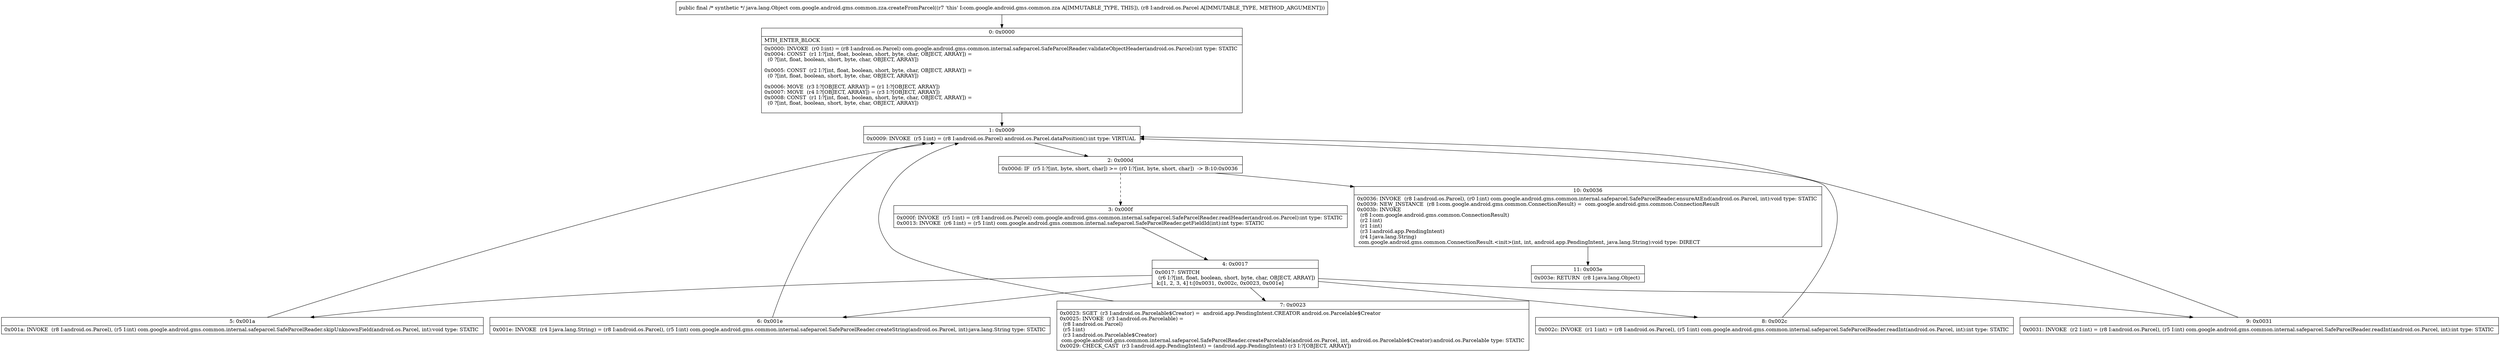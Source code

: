 digraph "CFG forcom.google.android.gms.common.zza.createFromParcel(Landroid\/os\/Parcel;)Ljava\/lang\/Object;" {
Node_0 [shape=record,label="{0\:\ 0x0000|MTH_ENTER_BLOCK\l|0x0000: INVOKE  (r0 I:int) = (r8 I:android.os.Parcel) com.google.android.gms.common.internal.safeparcel.SafeParcelReader.validateObjectHeader(android.os.Parcel):int type: STATIC \l0x0004: CONST  (r1 I:?[int, float, boolean, short, byte, char, OBJECT, ARRAY]) = \l  (0 ?[int, float, boolean, short, byte, char, OBJECT, ARRAY])\l \l0x0005: CONST  (r2 I:?[int, float, boolean, short, byte, char, OBJECT, ARRAY]) = \l  (0 ?[int, float, boolean, short, byte, char, OBJECT, ARRAY])\l \l0x0006: MOVE  (r3 I:?[OBJECT, ARRAY]) = (r1 I:?[OBJECT, ARRAY]) \l0x0007: MOVE  (r4 I:?[OBJECT, ARRAY]) = (r3 I:?[OBJECT, ARRAY]) \l0x0008: CONST  (r1 I:?[int, float, boolean, short, byte, char, OBJECT, ARRAY]) = \l  (0 ?[int, float, boolean, short, byte, char, OBJECT, ARRAY])\l \l}"];
Node_1 [shape=record,label="{1\:\ 0x0009|0x0009: INVOKE  (r5 I:int) = (r8 I:android.os.Parcel) android.os.Parcel.dataPosition():int type: VIRTUAL \l}"];
Node_2 [shape=record,label="{2\:\ 0x000d|0x000d: IF  (r5 I:?[int, byte, short, char]) \>= (r0 I:?[int, byte, short, char])  \-\> B:10:0x0036 \l}"];
Node_3 [shape=record,label="{3\:\ 0x000f|0x000f: INVOKE  (r5 I:int) = (r8 I:android.os.Parcel) com.google.android.gms.common.internal.safeparcel.SafeParcelReader.readHeader(android.os.Parcel):int type: STATIC \l0x0013: INVOKE  (r6 I:int) = (r5 I:int) com.google.android.gms.common.internal.safeparcel.SafeParcelReader.getFieldId(int):int type: STATIC \l}"];
Node_4 [shape=record,label="{4\:\ 0x0017|0x0017: SWITCH  \l  (r6 I:?[int, float, boolean, short, byte, char, OBJECT, ARRAY])\l k:[1, 2, 3, 4] t:[0x0031, 0x002c, 0x0023, 0x001e] \l}"];
Node_5 [shape=record,label="{5\:\ 0x001a|0x001a: INVOKE  (r8 I:android.os.Parcel), (r5 I:int) com.google.android.gms.common.internal.safeparcel.SafeParcelReader.skipUnknownField(android.os.Parcel, int):void type: STATIC \l}"];
Node_6 [shape=record,label="{6\:\ 0x001e|0x001e: INVOKE  (r4 I:java.lang.String) = (r8 I:android.os.Parcel), (r5 I:int) com.google.android.gms.common.internal.safeparcel.SafeParcelReader.createString(android.os.Parcel, int):java.lang.String type: STATIC \l}"];
Node_7 [shape=record,label="{7\:\ 0x0023|0x0023: SGET  (r3 I:android.os.Parcelable$Creator) =  android.app.PendingIntent.CREATOR android.os.Parcelable$Creator \l0x0025: INVOKE  (r3 I:android.os.Parcelable) = \l  (r8 I:android.os.Parcel)\l  (r5 I:int)\l  (r3 I:android.os.Parcelable$Creator)\l com.google.android.gms.common.internal.safeparcel.SafeParcelReader.createParcelable(android.os.Parcel, int, android.os.Parcelable$Creator):android.os.Parcelable type: STATIC \l0x0029: CHECK_CAST  (r3 I:android.app.PendingIntent) = (android.app.PendingIntent) (r3 I:?[OBJECT, ARRAY]) \l}"];
Node_8 [shape=record,label="{8\:\ 0x002c|0x002c: INVOKE  (r1 I:int) = (r8 I:android.os.Parcel), (r5 I:int) com.google.android.gms.common.internal.safeparcel.SafeParcelReader.readInt(android.os.Parcel, int):int type: STATIC \l}"];
Node_9 [shape=record,label="{9\:\ 0x0031|0x0031: INVOKE  (r2 I:int) = (r8 I:android.os.Parcel), (r5 I:int) com.google.android.gms.common.internal.safeparcel.SafeParcelReader.readInt(android.os.Parcel, int):int type: STATIC \l}"];
Node_10 [shape=record,label="{10\:\ 0x0036|0x0036: INVOKE  (r8 I:android.os.Parcel), (r0 I:int) com.google.android.gms.common.internal.safeparcel.SafeParcelReader.ensureAtEnd(android.os.Parcel, int):void type: STATIC \l0x0039: NEW_INSTANCE  (r8 I:com.google.android.gms.common.ConnectionResult) =  com.google.android.gms.common.ConnectionResult \l0x003b: INVOKE  \l  (r8 I:com.google.android.gms.common.ConnectionResult)\l  (r2 I:int)\l  (r1 I:int)\l  (r3 I:android.app.PendingIntent)\l  (r4 I:java.lang.String)\l com.google.android.gms.common.ConnectionResult.\<init\>(int, int, android.app.PendingIntent, java.lang.String):void type: DIRECT \l}"];
Node_11 [shape=record,label="{11\:\ 0x003e|0x003e: RETURN  (r8 I:java.lang.Object) \l}"];
MethodNode[shape=record,label="{public final \/* synthetic *\/ java.lang.Object com.google.android.gms.common.zza.createFromParcel((r7 'this' I:com.google.android.gms.common.zza A[IMMUTABLE_TYPE, THIS]), (r8 I:android.os.Parcel A[IMMUTABLE_TYPE, METHOD_ARGUMENT])) }"];
MethodNode -> Node_0;
Node_0 -> Node_1;
Node_1 -> Node_2;
Node_2 -> Node_3[style=dashed];
Node_2 -> Node_10;
Node_3 -> Node_4;
Node_4 -> Node_5;
Node_4 -> Node_6;
Node_4 -> Node_7;
Node_4 -> Node_8;
Node_4 -> Node_9;
Node_5 -> Node_1;
Node_6 -> Node_1;
Node_7 -> Node_1;
Node_8 -> Node_1;
Node_9 -> Node_1;
Node_10 -> Node_11;
}

